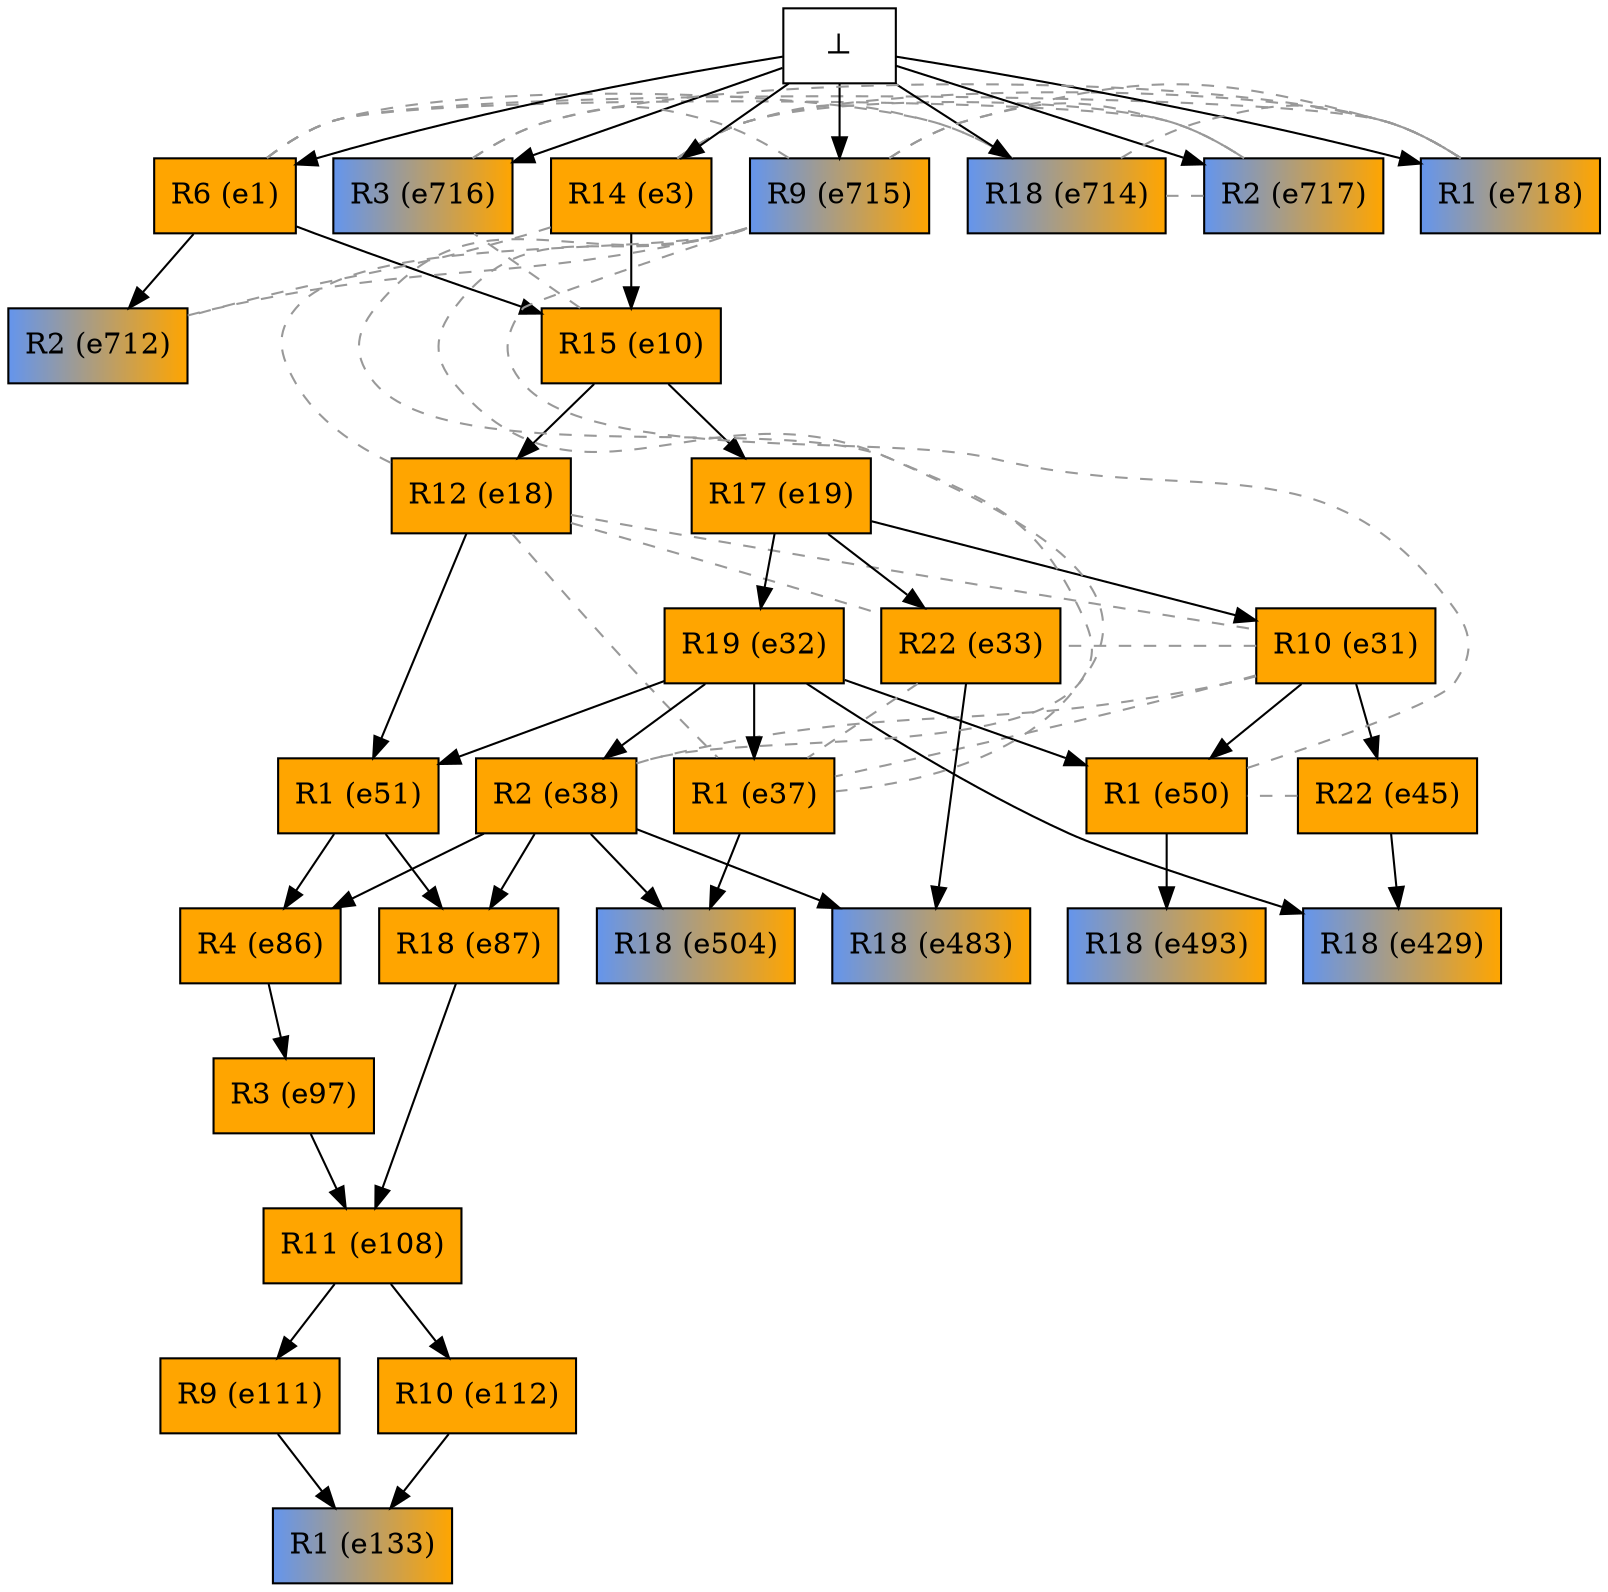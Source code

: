 digraph test {
  e1 -> e10;
  e3 -> e10;
  e10 -> e18;
  e10 -> e19;
  e19 -> e31;
  e19 -> e32;
  e19 -> e33;
  e32 -> e37;
  e32 -> e38;
  e31 -> e45;
  e31 -> e50;
  e32 -> e50;
  e18 -> e51;
  e32 -> e51;
  e38 -> e86;
  e51 -> e86;
  e38 -> e87;
  e51 -> e87;
  e86 -> e97;
  e87 -> e108;
  e97 -> e108;
  e108 -> e111;
  e108 -> e112;
  e111 -> e133;
  e112 -> e133;
  e32 -> e429;
  e45 -> e429;
  e33 -> e483;
  e38 -> e483;
  e50 -> e493;
  e37 -> e504;
  e38 -> e504;
  e1 -> e712;
  e0 -> e1;
  e0 -> e3;
  e0 -> e714;
  e0 -> e715;
  e0 -> e716;
  e0 -> e717;
  e0 -> e718;

//conflicts
  e1 -> e714 [arrowhead=none color=gray60 style=dashed constraint=false];
  e1 -> e717 [arrowhead=none color=gray60 style=dashed constraint=false];
  e1 -> e718 [arrowhead=none color=gray60 style=dashed constraint=false];
  e3 -> e712 [arrowhead=none color=gray60 style=dashed constraint=false];
  e3 -> e714 [arrowhead=none color=gray60 style=dashed constraint=false];
  e3 -> e717 [arrowhead=none color=gray60 style=dashed constraint=false];
  e3 -> e718 [arrowhead=none color=gray60 style=dashed constraint=false];
  e10 -> e716 [arrowhead=none color=gray60 style=dashed constraint=false];
  e18 -> e31 [arrowhead=none color=gray60 style=dashed constraint=false];
  e18 -> e33 [arrowhead=none color=gray60 style=dashed constraint=false];
  e18 -> e37 [arrowhead=none color=gray60 style=dashed constraint=false];
  e18 -> e715 [arrowhead=none color=gray60 style=dashed constraint=false];
  e31 -> e33 [arrowhead=none color=gray60 style=dashed constraint=false];
  e31 -> e37 [arrowhead=none color=gray60 style=dashed constraint=false];
  e31 -> e38 [arrowhead=none color=gray60 style=dashed constraint=false];
  e33 -> e37 [arrowhead=none color=gray60 style=dashed constraint=false];
  e37 -> e715 [arrowhead=none color=gray60 style=dashed constraint=false];
  e38 -> e715 [arrowhead=none color=gray60 style=dashed constraint=false];
  e45 -> e50 [arrowhead=none color=gray60 style=dashed constraint=false];
  e50 -> e715 [arrowhead=none color=gray60 style=dashed constraint=false];
  e712 -> e715 [arrowhead=none color=gray60 style=dashed constraint=false];
  e714 -> e717 [arrowhead=none color=gray60 style=dashed constraint=false];
  e714 -> e718 [arrowhead=none color=gray60 style=dashed constraint=false];
  e715 -> e716 [arrowhead=none color=gray60 style=dashed constraint=false];
  e715 -> e717 [arrowhead=none color=gray60 style=dashed constraint=false];
  e715 -> e718 [arrowhead=none color=gray60 style=dashed constraint=false];
  e716 -> e718 [arrowhead=none color=gray60 style=dashed constraint=false];

  e1 [color="black" fillcolor="orange:orange" label="R6 (e1)" shape=box style=filled];
  e3 [color="black" fillcolor="orange:orange" label="R14 (e3)" shape=box style=filled];
  e10 [color="black" fillcolor="orange:orange" label="R15 (e10)" shape=box style=filled];
  e18 [color="black" fillcolor="orange:orange" label="R12 (e18)" shape=box style=filled];
  e19 [color="black" fillcolor="orange:orange" label="R17 (e19)" shape=box style=filled];
  e31 [color="black" fillcolor="orange:orange" label="R10 (e31)" shape=box style=filled];
  e32 [color="black" fillcolor="orange:orange" label="R19 (e32)" shape=box style=filled];
  e33 [color="black" fillcolor="orange:orange" label="R22 (e33)" shape=box style=filled];
  e37 [color="black" fillcolor="orange:orange" label="R1 (e37)" shape=box style=filled];
  e38 [color="black" fillcolor="orange:orange" label="R2 (e38)" shape=box style=filled];
  e45 [color="black" fillcolor="orange:orange" label="R22 (e45)" shape=box style=filled];
  e50 [color="black" fillcolor="orange:orange" label="R1 (e50)" shape=box style=filled];
  e51 [color="black" fillcolor="orange:orange" label="R1 (e51)" shape=box style=filled];
  e86 [color="black" fillcolor="orange:orange" label="R4 (e86)" shape=box style=filled];
  e87 [color="black" fillcolor="orange:orange" label="R18 (e87)" shape=box style=filled];
  e97 [color="black" fillcolor="orange:orange" label="R3 (e97)" shape=box style=filled];
  e108 [color="black" fillcolor="orange:orange" label="R11 (e108)" shape=box style=filled];
  e111 [color="black" fillcolor="orange:orange" label="R9 (e111)" shape=box style=filled];
  e112 [color="black" fillcolor="orange:orange" label="R10 (e112)" shape=box style=filled];
  e133 [color="black" fillcolor="cornflowerblue:orange" label="R1 (e133)" shape=box style=filled];
  e429 [color="black" fillcolor="cornflowerblue:orange" label="R18 (e429)" shape=box style=filled];
  e483 [color="black" fillcolor="cornflowerblue:orange" label="R18 (e483)" shape=box style=filled];
  e493 [color="black" fillcolor="cornflowerblue:orange" label="R18 (e493)" shape=box style=filled];
  e504 [color="black" fillcolor="cornflowerblue:orange" label="R18 (e504)" shape=box style=filled];
  e712 [color="black" fillcolor="cornflowerblue:orange" label="R2 (e712)" shape=box style=filled];
  e714 [color="black" fillcolor="cornflowerblue:orange" label="R18 (e714)" shape=box style=filled];
  e715 [color="black" fillcolor="cornflowerblue:orange" label="R9 (e715)" shape=box style=filled];
  e716 [color="black" fillcolor="cornflowerblue:orange" label="R3 (e716)" shape=box style=filled];
  e717 [color="black" fillcolor="cornflowerblue:orange" label="R2 (e717)" shape=box style=filled];
  e718 [color="black" fillcolor="cornflowerblue:orange" label="R1 (e718)" shape=box style=filled];
  e0 [fillcolor="white" label="⊥" shape=box style=filled];
}
